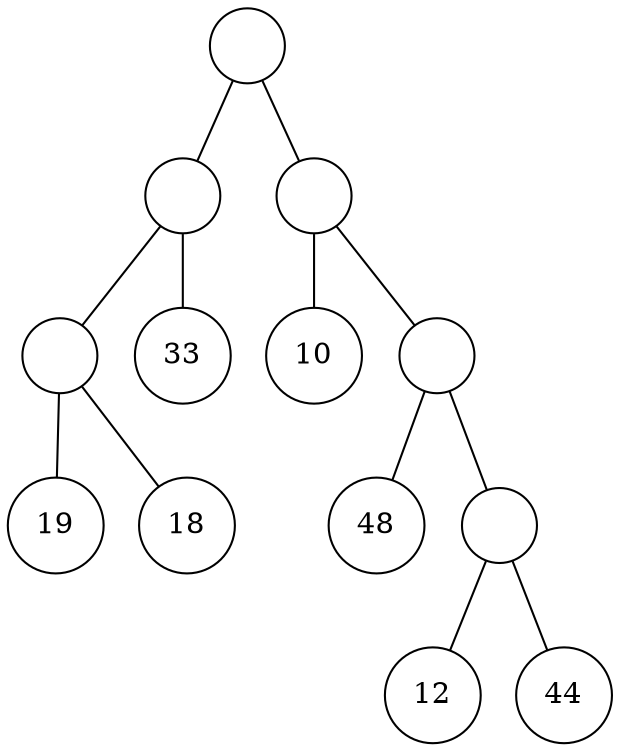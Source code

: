 graph g {
graph[ordering="out"];
1[label="", shape=circle, width=0.5];
1--2;
1--3;
2[label="", shape=circle, width=0.5];
2--4;
2--5;
4[label="", shape=circle, width=0.5];
4--8;
4--9;
8[label="19",shape=circle, width=0.5];
9[label="18",shape=circle, width=0.5];
5[label="33",shape=circle, width=0.5];
3[label="", shape=circle, width=0.5];
3--6;
3--7;
6[label="10",shape=circle, width=0.5];
7[label="", shape=circle, width=0.5];
7--14;
7--15;
14[label="48",shape=circle, width=0.5];
15[label="", shape=circle, width=0.5];
15--30;
15--31;
30[label="12",shape=circle, width=0.5];
31[label="44",shape=circle, width=0.5];
}
